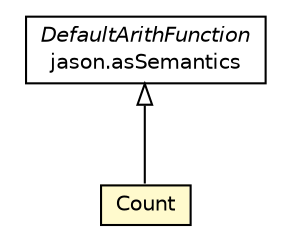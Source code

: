 #!/usr/local/bin/dot
#
# Class diagram 
# Generated by UMLGraph version R5_6_6-1-g9240c4 (http://www.umlgraph.org/)
#

digraph G {
	edge [fontname="Helvetica",fontsize=10,labelfontname="Helvetica",labelfontsize=10];
	node [fontname="Helvetica",fontsize=10,shape=plaintext];
	nodesep=0.25;
	ranksep=0.5;
	// jason.asSemantics.DefaultArithFunction
	c15616 [label=<<table title="jason.asSemantics.DefaultArithFunction" border="0" cellborder="1" cellspacing="0" cellpadding="2" port="p" href="../asSemantics/DefaultArithFunction.html">
		<tr><td><table border="0" cellspacing="0" cellpadding="1">
<tr><td align="center" balign="center"><font face="Helvetica-Oblique"> DefaultArithFunction </font></td></tr>
<tr><td align="center" balign="center"> jason.asSemantics </td></tr>
		</table></td></tr>
		</table>>, URL="../asSemantics/DefaultArithFunction.html", fontname="Helvetica", fontcolor="black", fontsize=10.0];
	// jason.functions.Count
	c15713 [label=<<table title="jason.functions.Count" border="0" cellborder="1" cellspacing="0" cellpadding="2" port="p" bgcolor="lemonChiffon" href="./Count.html">
		<tr><td><table border="0" cellspacing="0" cellpadding="1">
<tr><td align="center" balign="center"> Count </td></tr>
		</table></td></tr>
		</table>>, URL="./Count.html", fontname="Helvetica", fontcolor="black", fontsize=10.0];
	//jason.functions.Count extends jason.asSemantics.DefaultArithFunction
	c15616:p -> c15713:p [dir=back,arrowtail=empty];
}

